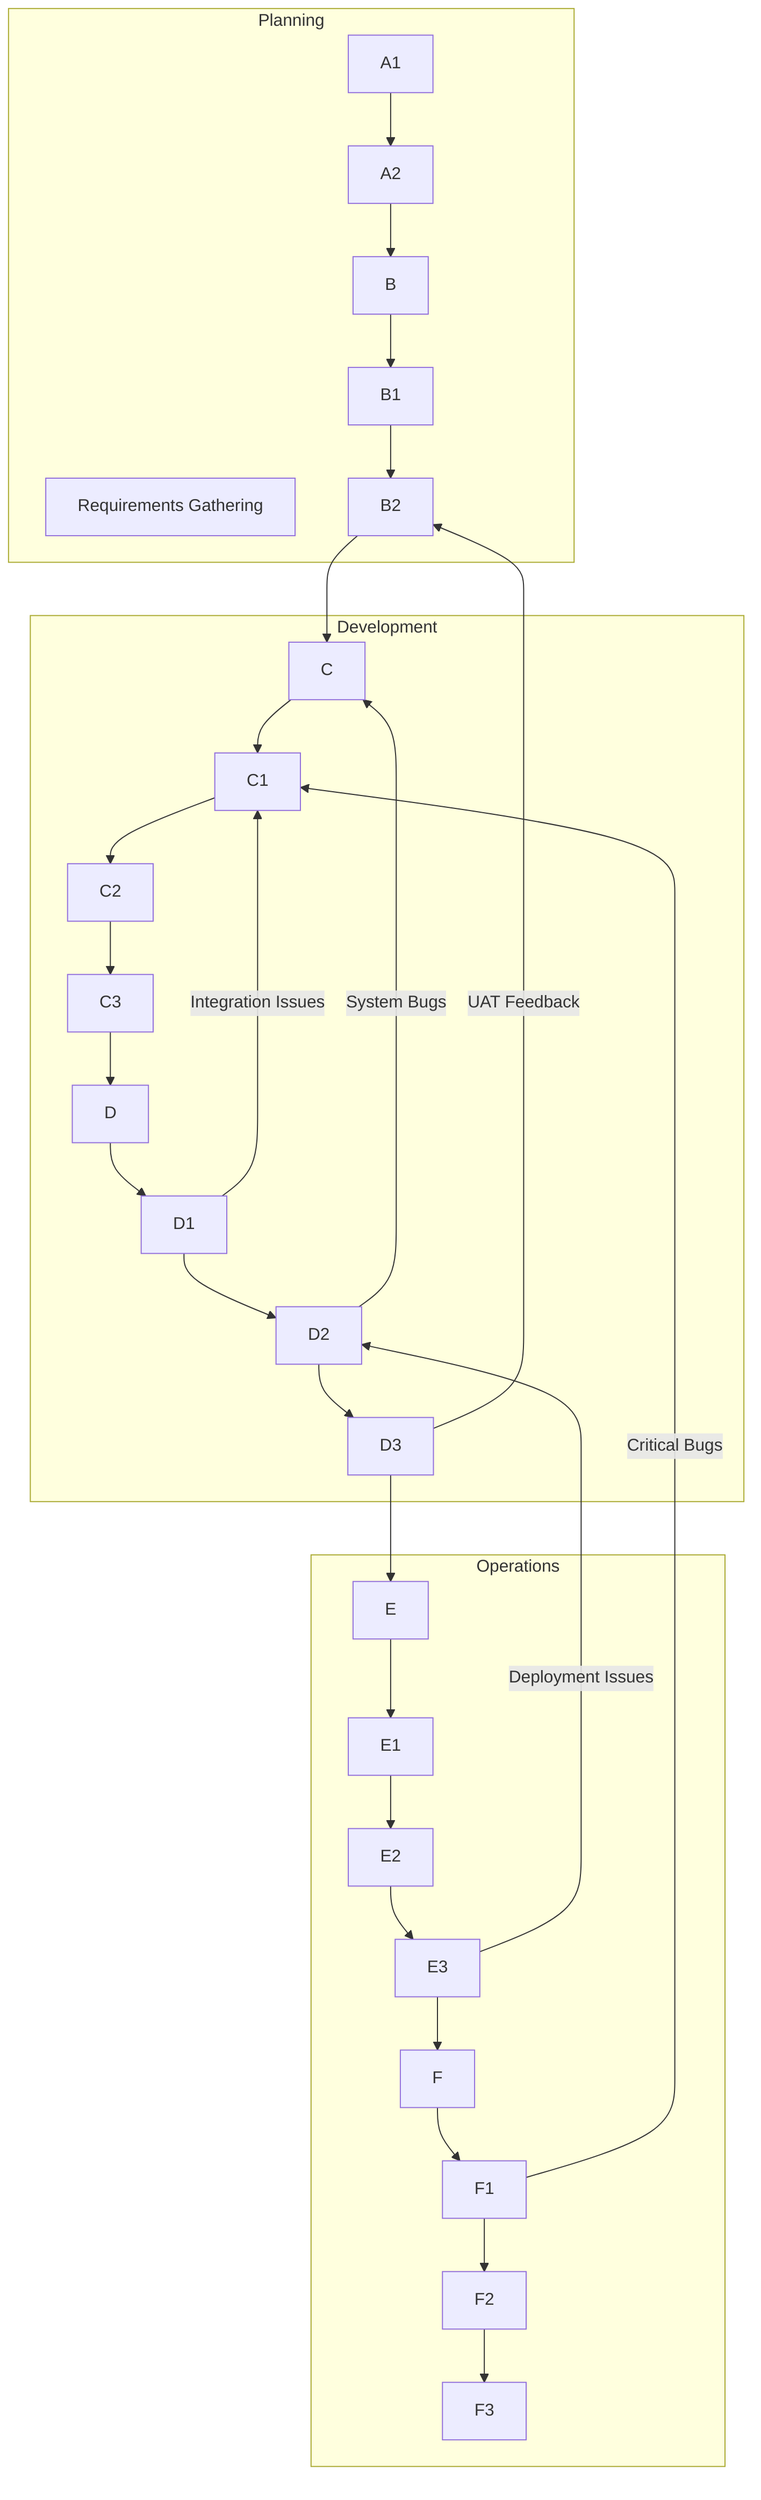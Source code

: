 flowchart TD
    A[Requirements Gathering]
    A1
    A2
    B
    B1
    B2
    C
    C1
    C2
    C3
    D
    D1
    D2
    D3
    E
    E1
    E2
    E3
    F
    F1
    F2
    F3
    A1 --> A2
    A2 --> B
    B --> B1
    B1 --> B2
    B2 --> C
    C --> C1
    C1 --> C2
    C2 --> C3
    C3 --> D
    D --> D1
    D1 --> D2
    D2 --> D3
    D3 --> E
    E --> E1
    E1 --> E2
    E2 --> E3
    E3 --> F
    F --> F1
    F1 --> F2
    F2 --> F3
    D1 -->|Integration Issues| C1
    D2 -->|System Bugs| C
    D3 -->|UAT Feedback| B2
    E3 -->|Deployment Issues| D2
    F1 -->|Critical Bugs| C1
    subgraph Planning
        A
        A1
        A2
        B
        B1
        B2
    end
    subgraph Development
        C
        C1
        C2
        C3
        D
        D1
        D2
        D3
    end
    subgraph Operations
        E
        E1
        E2
        E3
        F
        F1
        F2
        F3
    end